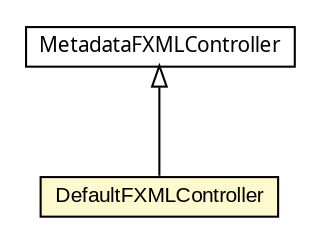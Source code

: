 #!/usr/local/bin/dot
#
# Class diagram 
# Generated by UMLGraph version 5.1 (http://www.umlgraph.org/)
#

digraph G {
	edge [fontname="arial",fontsize=10,labelfontname="arial",labelfontsize=10];
	node [fontname="arial",fontsize=10,shape=plaintext];
	nodesep=0.25;
	ranksep=0.5;
	// org.olympe.musicplayer.fxml.MetadataFXMLController
	c956 [label=<<table title="org.olympe.musicplayer.fxml.MetadataFXMLController" border="0" cellborder="1" cellspacing="0" cellpadding="2" port="p" href="./MetadataFXMLController.html">
		<tr><td><table border="0" cellspacing="0" cellpadding="1">
<tr><td align="center" balign="center"><font face="ariali"> MetadataFXMLController </font></td></tr>
		</table></td></tr>
		</table>>, fontname="arial", fontcolor="black", fontsize=10.0];
	// org.olympe.musicplayer.fxml.DefaultFXMLController
	c960 [label=<<table title="org.olympe.musicplayer.fxml.DefaultFXMLController" border="0" cellborder="1" cellspacing="0" cellpadding="2" port="p" bgcolor="lemonChiffon" href="./DefaultFXMLController.html">
		<tr><td><table border="0" cellspacing="0" cellpadding="1">
<tr><td align="center" balign="center"> DefaultFXMLController </td></tr>
		</table></td></tr>
		</table>>, fontname="arial", fontcolor="black", fontsize=10.0];
	//org.olympe.musicplayer.fxml.DefaultFXMLController extends org.olympe.musicplayer.fxml.MetadataFXMLController
	c956:p -> c960:p [dir=back,arrowtail=empty];
}

